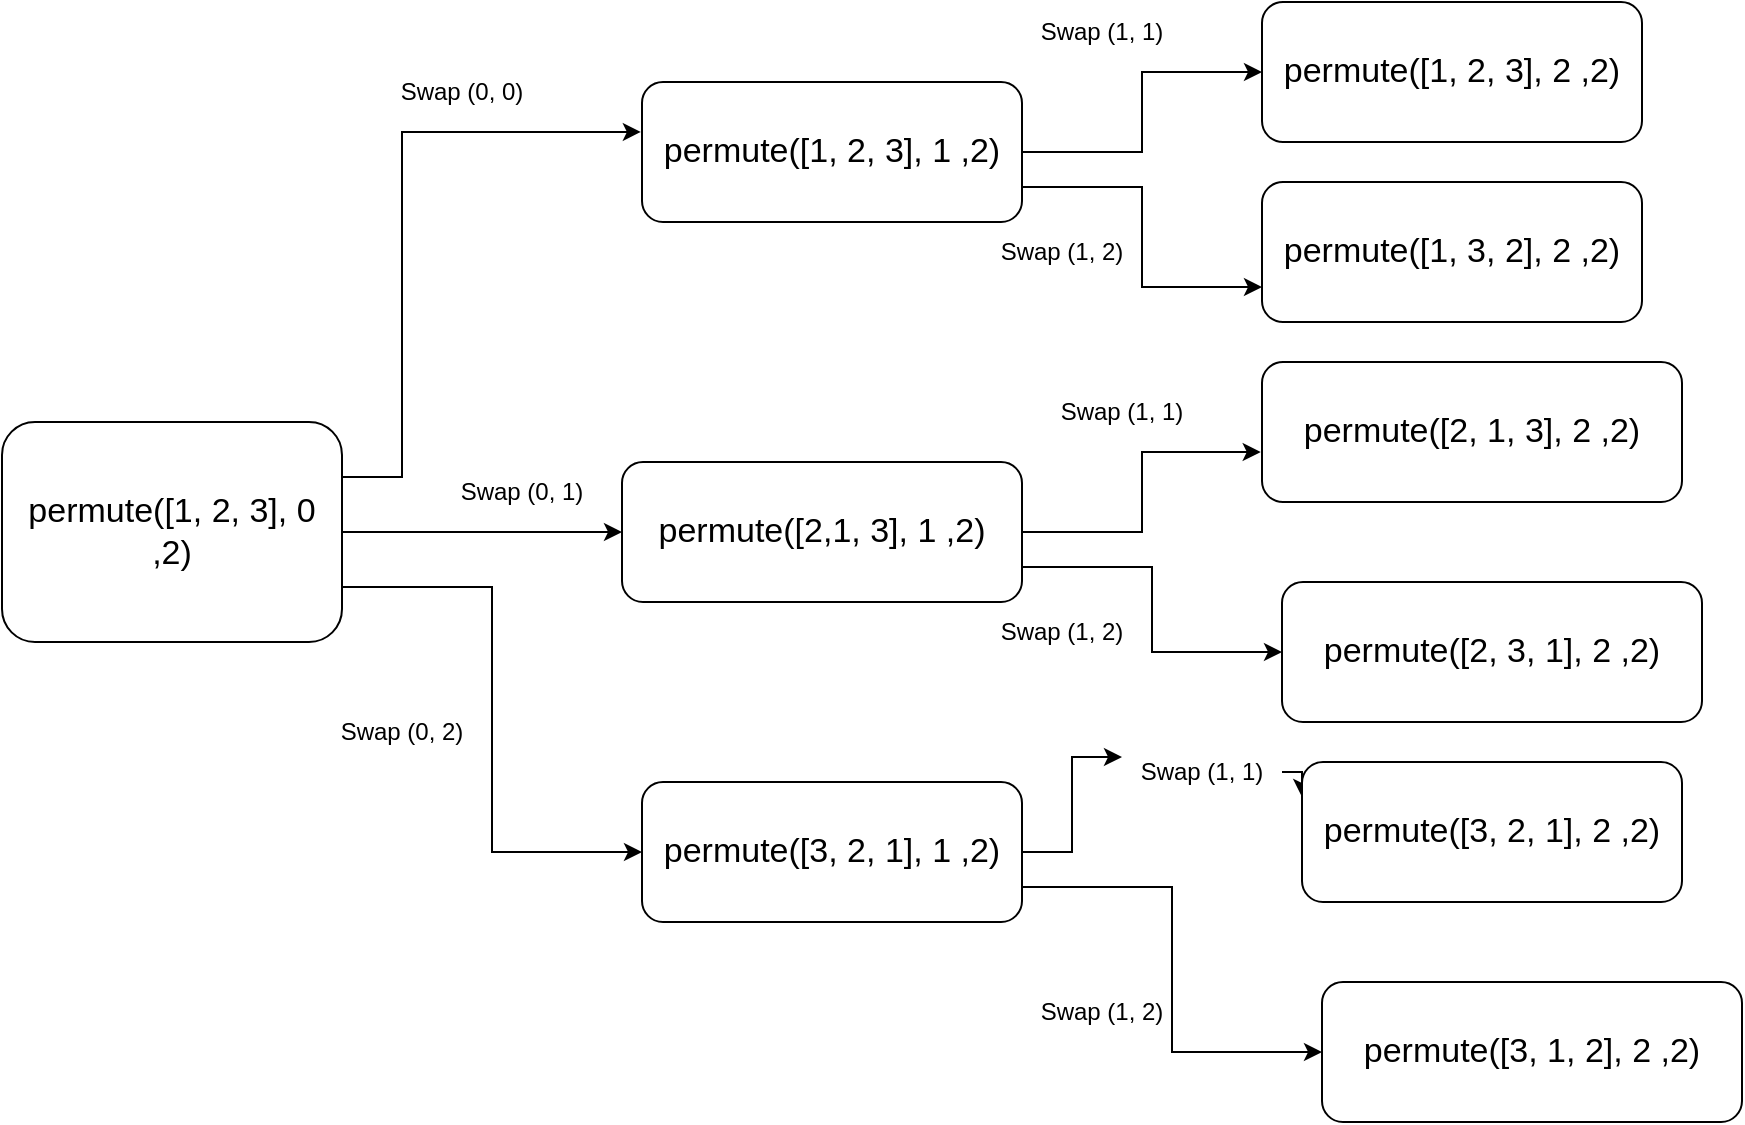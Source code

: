 <mxfile version="23.1.8" type="github">
  <diagram id="prtHgNgQTEPvFCAcTncT" name="Page-1">
    <mxGraphModel dx="1334" dy="604" grid="1" gridSize="10" guides="1" tooltips="1" connect="1" arrows="1" fold="1" page="1" pageScale="1" pageWidth="827" pageHeight="1169" math="0" shadow="0">
      <root>
        <mxCell id="0" />
        <mxCell id="1" parent="0" />
        <mxCell id="icjLY0hV8Y0J2iwbznuD-12" style="edgeStyle=orthogonalEdgeStyle;rounded=0;orthogonalLoop=1;jettySize=auto;html=1;exitX=1;exitY=0.5;exitDx=0;exitDy=0;entryX=0;entryY=0.5;entryDx=0;entryDy=0;" edge="1" parent="1" source="icjLY0hV8Y0J2iwbznuD-1" target="icjLY0hV8Y0J2iwbznuD-3">
          <mxGeometry relative="1" as="geometry" />
        </mxCell>
        <mxCell id="icjLY0hV8Y0J2iwbznuD-14" style="edgeStyle=orthogonalEdgeStyle;rounded=0;orthogonalLoop=1;jettySize=auto;html=1;exitX=1;exitY=0.75;exitDx=0;exitDy=0;entryX=0;entryY=0.5;entryDx=0;entryDy=0;" edge="1" parent="1" source="icjLY0hV8Y0J2iwbznuD-1" target="icjLY0hV8Y0J2iwbznuD-5">
          <mxGeometry relative="1" as="geometry" />
        </mxCell>
        <mxCell id="icjLY0hV8Y0J2iwbznuD-1" value="&lt;font style=&quot;font-size: 17px;&quot;&gt;permute([1, 2, 3], 0 ,2)&lt;/font&gt;" style="rounded=1;whiteSpace=wrap;html=1;" vertex="1" parent="1">
          <mxGeometry x="35" y="219" width="170" height="110" as="geometry" />
        </mxCell>
        <mxCell id="icjLY0hV8Y0J2iwbznuD-15" style="edgeStyle=orthogonalEdgeStyle;rounded=0;orthogonalLoop=1;jettySize=auto;html=1;exitX=1;exitY=0.5;exitDx=0;exitDy=0;entryX=0;entryY=0.5;entryDx=0;entryDy=0;fontSize=17;" edge="1" parent="1" source="icjLY0hV8Y0J2iwbznuD-2" target="icjLY0hV8Y0J2iwbznuD-6">
          <mxGeometry relative="1" as="geometry">
            <mxPoint x="595" y="39" as="targetPoint" />
          </mxGeometry>
        </mxCell>
        <mxCell id="icjLY0hV8Y0J2iwbznuD-16" style="edgeStyle=orthogonalEdgeStyle;rounded=0;orthogonalLoop=1;jettySize=auto;html=1;exitX=1;exitY=0.75;exitDx=0;exitDy=0;entryX=0;entryY=0.75;entryDx=0;entryDy=0;fontSize=17;" edge="1" parent="1" source="icjLY0hV8Y0J2iwbznuD-2" target="icjLY0hV8Y0J2iwbznuD-7">
          <mxGeometry relative="1" as="geometry" />
        </mxCell>
        <mxCell id="icjLY0hV8Y0J2iwbznuD-2" value="permute([1, 2, 3], 1 ,2)" style="rounded=1;whiteSpace=wrap;html=1;fontSize=17;" vertex="1" parent="1">
          <mxGeometry x="355" y="49" width="190" height="70" as="geometry" />
        </mxCell>
        <mxCell id="icjLY0hV8Y0J2iwbznuD-18" style="edgeStyle=orthogonalEdgeStyle;rounded=0;orthogonalLoop=1;jettySize=auto;html=1;exitX=1;exitY=0.75;exitDx=0;exitDy=0;entryX=0;entryY=0.5;entryDx=0;entryDy=0;fontSize=17;" edge="1" parent="1" source="icjLY0hV8Y0J2iwbznuD-3" target="icjLY0hV8Y0J2iwbznuD-9">
          <mxGeometry relative="1" as="geometry" />
        </mxCell>
        <mxCell id="icjLY0hV8Y0J2iwbznuD-3" value="permute([2,1, 3], 1 ,2)" style="rounded=1;whiteSpace=wrap;html=1;fontSize=17;" vertex="1" parent="1">
          <mxGeometry x="345" y="239" width="200" height="70" as="geometry" />
        </mxCell>
        <mxCell id="icjLY0hV8Y0J2iwbznuD-19" style="edgeStyle=orthogonalEdgeStyle;rounded=0;orthogonalLoop=1;jettySize=auto;html=1;exitX=1;exitY=0.5;exitDx=0;exitDy=0;entryX=0;entryY=0.25;entryDx=0;entryDy=0;fontSize=17;" edge="1" parent="1" source="icjLY0hV8Y0J2iwbznuD-30" target="icjLY0hV8Y0J2iwbznuD-10">
          <mxGeometry relative="1" as="geometry" />
        </mxCell>
        <mxCell id="icjLY0hV8Y0J2iwbznuD-20" style="edgeStyle=orthogonalEdgeStyle;rounded=0;orthogonalLoop=1;jettySize=auto;html=1;exitX=1;exitY=0.75;exitDx=0;exitDy=0;entryX=0;entryY=0.5;entryDx=0;entryDy=0;fontSize=17;" edge="1" parent="1" source="icjLY0hV8Y0J2iwbznuD-5" target="icjLY0hV8Y0J2iwbznuD-11">
          <mxGeometry relative="1" as="geometry" />
        </mxCell>
        <mxCell id="icjLY0hV8Y0J2iwbznuD-5" value="permute([3, 2, 1], 1 ,2)" style="rounded=1;whiteSpace=wrap;html=1;fontSize=17;" vertex="1" parent="1">
          <mxGeometry x="355" y="399" width="190" height="70" as="geometry" />
        </mxCell>
        <mxCell id="icjLY0hV8Y0J2iwbznuD-6" value="permute([1, 2, 3], 2 ,2)" style="rounded=1;whiteSpace=wrap;html=1;fontSize=17;" vertex="1" parent="1">
          <mxGeometry x="665" y="9" width="190" height="70" as="geometry" />
        </mxCell>
        <mxCell id="icjLY0hV8Y0J2iwbznuD-7" value="permute([1, 3, 2], 2 ,2)" style="rounded=1;whiteSpace=wrap;html=1;fontSize=17;" vertex="1" parent="1">
          <mxGeometry x="665" y="99" width="190" height="70" as="geometry" />
        </mxCell>
        <mxCell id="icjLY0hV8Y0J2iwbznuD-8" value="permute([2, 1, 3], 2 ,2)" style="rounded=1;whiteSpace=wrap;html=1;fontSize=17;" vertex="1" parent="1">
          <mxGeometry x="665" y="189" width="210" height="70" as="geometry" />
        </mxCell>
        <mxCell id="icjLY0hV8Y0J2iwbznuD-9" value="permute([2, 3, 1], 2 ,2)" style="rounded=1;whiteSpace=wrap;html=1;fontSize=17;" vertex="1" parent="1">
          <mxGeometry x="675" y="299" width="210" height="70" as="geometry" />
        </mxCell>
        <mxCell id="icjLY0hV8Y0J2iwbznuD-10" value="permute([3, 2, 1], 2 ,2)" style="rounded=1;whiteSpace=wrap;html=1;fontSize=17;" vertex="1" parent="1">
          <mxGeometry x="685" y="389" width="190" height="70" as="geometry" />
        </mxCell>
        <mxCell id="icjLY0hV8Y0J2iwbznuD-11" value="permute([3, 1, 2], 2 ,2)" style="rounded=1;whiteSpace=wrap;html=1;fontSize=17;" vertex="1" parent="1">
          <mxGeometry x="695" y="499" width="210" height="70" as="geometry" />
        </mxCell>
        <mxCell id="icjLY0hV8Y0J2iwbznuD-13" style="edgeStyle=orthogonalEdgeStyle;rounded=0;orthogonalLoop=1;jettySize=auto;html=1;entryX=-0.003;entryY=0.357;entryDx=0;entryDy=0;entryPerimeter=0;exitX=1;exitY=0.25;exitDx=0;exitDy=0;" edge="1" parent="1" source="icjLY0hV8Y0J2iwbznuD-1" target="icjLY0hV8Y0J2iwbznuD-2">
          <mxGeometry relative="1" as="geometry">
            <Array as="points">
              <mxPoint x="235" y="247" />
              <mxPoint x="235" y="74" />
            </Array>
          </mxGeometry>
        </mxCell>
        <mxCell id="icjLY0hV8Y0J2iwbznuD-17" style="edgeStyle=orthogonalEdgeStyle;rounded=0;orthogonalLoop=1;jettySize=auto;html=1;exitX=1;exitY=0.5;exitDx=0;exitDy=0;entryX=-0.003;entryY=0.643;entryDx=0;entryDy=0;entryPerimeter=0;fontSize=17;" edge="1" parent="1" source="icjLY0hV8Y0J2iwbznuD-3" target="icjLY0hV8Y0J2iwbznuD-8">
          <mxGeometry relative="1" as="geometry" />
        </mxCell>
        <mxCell id="icjLY0hV8Y0J2iwbznuD-22" value="Swap (0, 1)" style="text;strokeColor=none;align=center;fillColor=none;html=1;verticalAlign=middle;whiteSpace=wrap;rounded=0;" vertex="1" parent="1">
          <mxGeometry x="255" y="239" width="80" height="30" as="geometry" />
        </mxCell>
        <mxCell id="icjLY0hV8Y0J2iwbznuD-24" value="Swap (1, 1)" style="text;strokeColor=none;align=center;fillColor=none;html=1;verticalAlign=middle;whiteSpace=wrap;rounded=0;" vertex="1" parent="1">
          <mxGeometry x="555" y="199" width="80" height="30" as="geometry" />
        </mxCell>
        <mxCell id="icjLY0hV8Y0J2iwbznuD-25" value="Swap (1, 2)" style="text;strokeColor=none;align=center;fillColor=none;html=1;verticalAlign=middle;whiteSpace=wrap;rounded=0;" vertex="1" parent="1">
          <mxGeometry x="525" y="309" width="80" height="30" as="geometry" />
        </mxCell>
        <mxCell id="icjLY0hV8Y0J2iwbznuD-26" value="Swap (0, 2)" style="text;strokeColor=none;align=center;fillColor=none;html=1;verticalAlign=middle;whiteSpace=wrap;rounded=0;" vertex="1" parent="1">
          <mxGeometry x="195" y="359" width="80" height="30" as="geometry" />
        </mxCell>
        <mxCell id="icjLY0hV8Y0J2iwbznuD-23" value="Swap (0, 0)" style="text;strokeColor=none;align=center;fillColor=none;html=1;verticalAlign=middle;whiteSpace=wrap;rounded=0;" vertex="1" parent="1">
          <mxGeometry x="225" y="39" width="80" height="30" as="geometry" />
        </mxCell>
        <mxCell id="icjLY0hV8Y0J2iwbznuD-31" value="Swap (1, 2)" style="text;strokeColor=none;align=center;fillColor=none;html=1;verticalAlign=middle;whiteSpace=wrap;rounded=0;" vertex="1" parent="1">
          <mxGeometry x="545" y="499" width="80" height="30" as="geometry" />
        </mxCell>
        <mxCell id="icjLY0hV8Y0J2iwbznuD-32" value="Swap (1, 1)" style="text;strokeColor=none;align=center;fillColor=none;html=1;verticalAlign=middle;whiteSpace=wrap;rounded=0;" vertex="1" parent="1">
          <mxGeometry x="545" y="9" width="80" height="30" as="geometry" />
        </mxCell>
        <mxCell id="icjLY0hV8Y0J2iwbznuD-33" value="Swap (1, 2)" style="text;strokeColor=none;align=center;fillColor=none;html=1;verticalAlign=middle;whiteSpace=wrap;rounded=0;" vertex="1" parent="1">
          <mxGeometry x="525" y="119" width="80" height="30" as="geometry" />
        </mxCell>
        <mxCell id="icjLY0hV8Y0J2iwbznuD-34" value="" style="edgeStyle=orthogonalEdgeStyle;rounded=0;orthogonalLoop=1;jettySize=auto;html=1;exitX=1;exitY=0.5;exitDx=0;exitDy=0;entryX=0;entryY=0.25;entryDx=0;entryDy=0;fontSize=17;" edge="1" parent="1" source="icjLY0hV8Y0J2iwbznuD-5" target="icjLY0hV8Y0J2iwbznuD-30">
          <mxGeometry relative="1" as="geometry">
            <mxPoint x="545" y="434" as="sourcePoint" />
            <mxPoint x="685" y="407" as="targetPoint" />
          </mxGeometry>
        </mxCell>
        <mxCell id="icjLY0hV8Y0J2iwbznuD-30" value="Swap (1, 1)" style="text;strokeColor=none;align=center;fillColor=none;html=1;verticalAlign=middle;whiteSpace=wrap;rounded=0;" vertex="1" parent="1">
          <mxGeometry x="595" y="379" width="80" height="30" as="geometry" />
        </mxCell>
      </root>
    </mxGraphModel>
  </diagram>
</mxfile>
